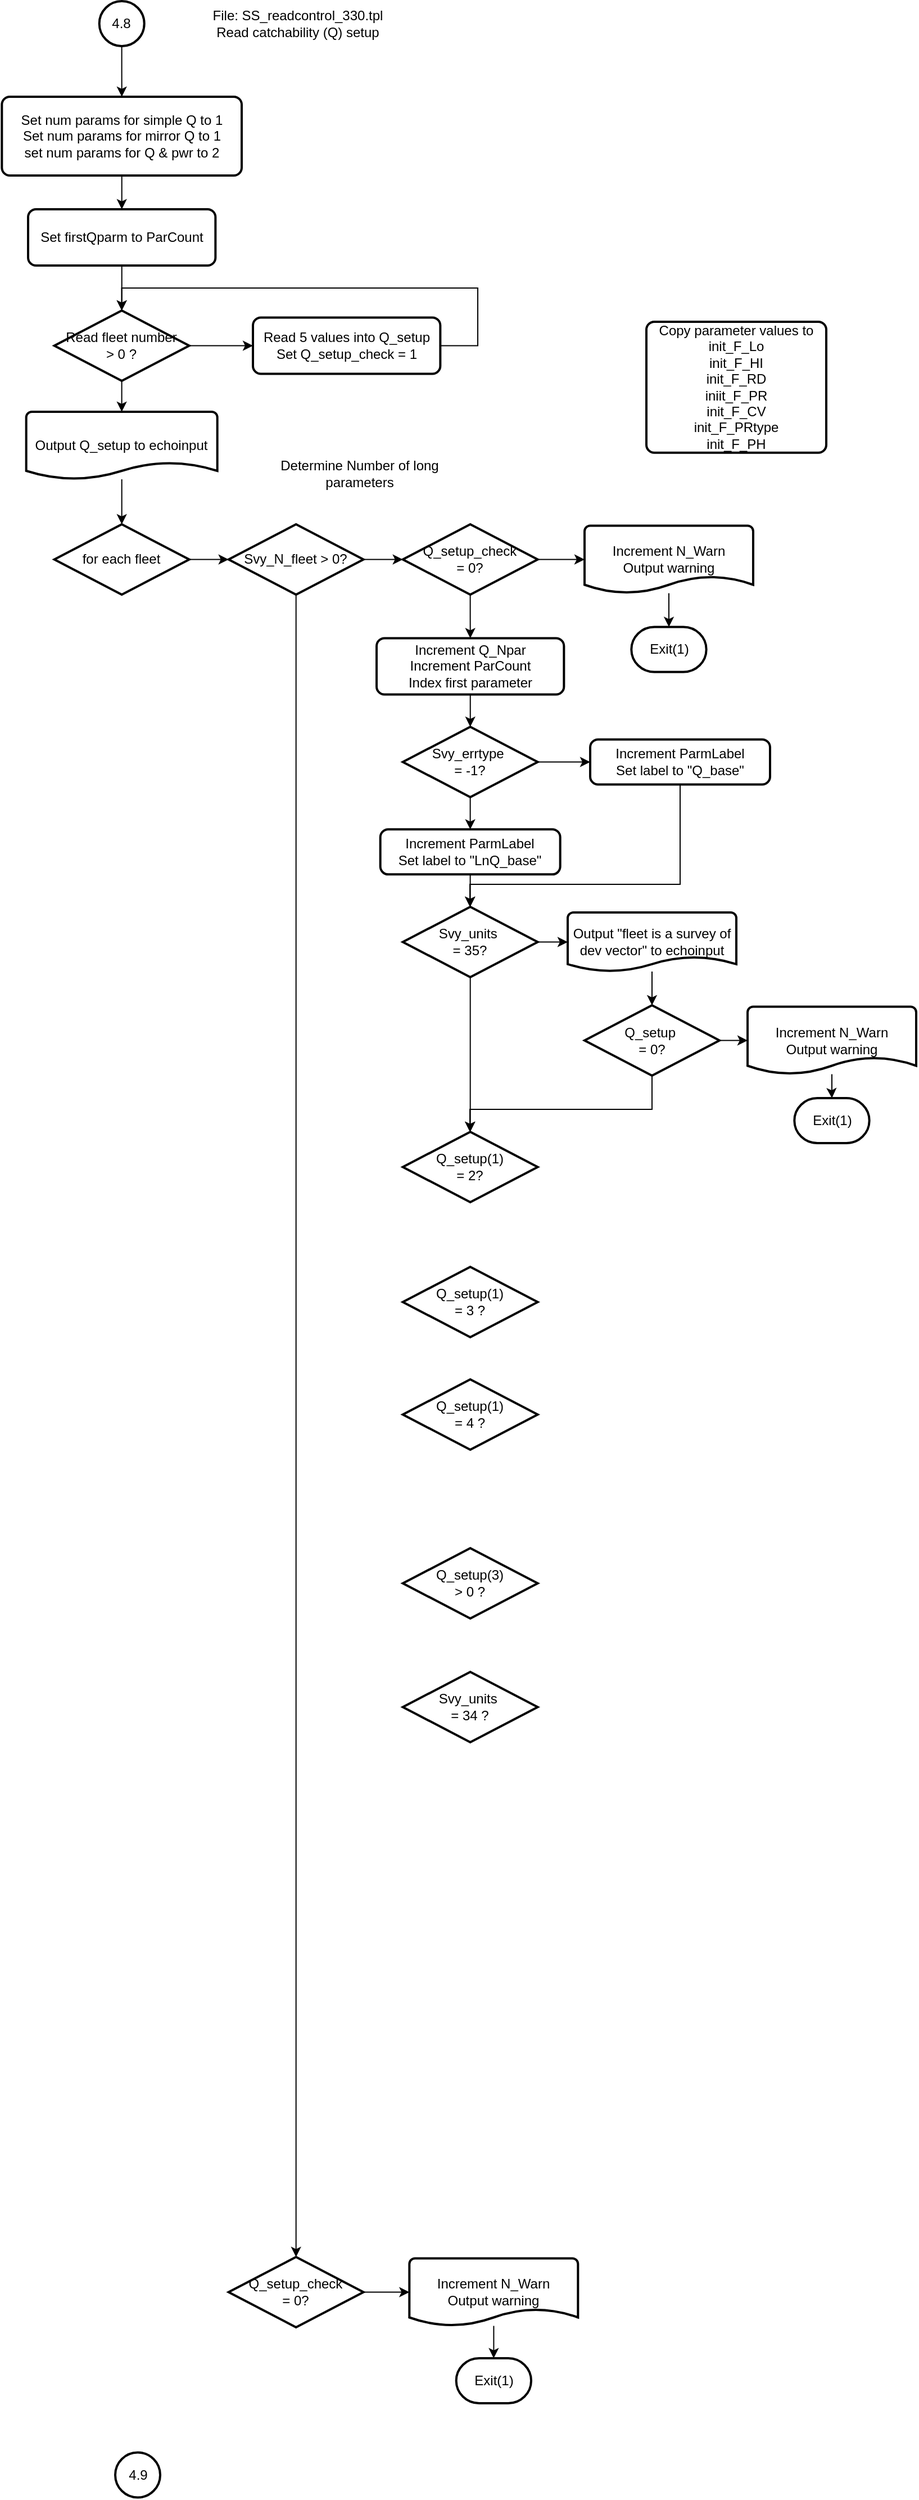 <mxfile version="13.9.9" type="device"><diagram id="C5RBs43oDa-KdzZeNtuy" name="Page-1"><mxGraphModel dx="1086" dy="1835" grid="1" gridSize="10" guides="1" tooltips="1" connect="1" arrows="1" fold="1" page="1" pageScale="1" pageWidth="827" pageHeight="1169" math="0" shadow="0"><root><mxCell id="WIyWlLk6GJQsqaUBKTNV-0"/><mxCell id="WIyWlLk6GJQsqaUBKTNV-1" parent="WIyWlLk6GJQsqaUBKTNV-0"/><mxCell id="ME4IVTmf7L-iavsytxhI-0" style="edgeStyle=orthogonalEdgeStyle;rounded=0;orthogonalLoop=1;jettySize=auto;html=1;" parent="WIyWlLk6GJQsqaUBKTNV-1" source="ME4IVTmf7L-iavsytxhI-1" target="fYiyOORcMg9XQKiKN6Tm-0" edge="1"><mxGeometry relative="1" as="geometry"><mxPoint x="90" y="-990" as="targetPoint"/><mxPoint x="90" y="-1050" as="sourcePoint"/></mxGeometry></mxCell><mxCell id="ME4IVTmf7L-iavsytxhI-1" value="4.8" style="strokeWidth=2;html=1;shape=mxgraph.flowchart.start_2;whiteSpace=wrap;" parent="WIyWlLk6GJQsqaUBKTNV-1" vertex="1"><mxGeometry x="93.34" y="-1115" width="40" height="40" as="geometry"/></mxCell><mxCell id="ME4IVTmf7L-iavsytxhI-2" value="File: SS_readcontrol_330.tpl&lt;br&gt;Read catchability (Q) setup" style="text;html=1;strokeColor=none;fillColor=none;align=center;verticalAlign=middle;whiteSpace=wrap;rounded=0;" parent="WIyWlLk6GJQsqaUBKTNV-1" vertex="1"><mxGeometry x="160" y="-1110" width="220" height="30" as="geometry"/></mxCell><mxCell id="ME4IVTmf7L-iavsytxhI-9" value="" style="edgeStyle=orthogonalEdgeStyle;rounded=0;orthogonalLoop=1;jettySize=auto;html=1;" parent="WIyWlLk6GJQsqaUBKTNV-1" source="fYiyOORcMg9XQKiKN6Tm-1" target="fYiyOORcMg9XQKiKN6Tm-4" edge="1"><mxGeometry relative="1" as="geometry"><mxPoint x="90" y="-740" as="targetPoint"/><mxPoint x="90" y="-927.5" as="sourcePoint"/></mxGeometry></mxCell><mxCell id="ME4IVTmf7L-iavsytxhI-19" value="Exit(1)" style="strokeWidth=2;html=1;shape=mxgraph.flowchart.terminator;whiteSpace=wrap;" parent="WIyWlLk6GJQsqaUBKTNV-1" vertex="1"><mxGeometry x="410.83" y="980" width="66.67" height="40" as="geometry"/></mxCell><mxCell id="fYiyOORcMg9XQKiKN6Tm-10" value="" style="edgeStyle=orthogonalEdgeStyle;rounded=0;orthogonalLoop=1;jettySize=auto;html=1;" parent="WIyWlLk6GJQsqaUBKTNV-1" source="ME4IVTmf7L-iavsytxhI-32" target="ME4IVTmf7L-iavsytxhI-44" edge="1"><mxGeometry relative="1" as="geometry"/></mxCell><mxCell id="ME4IVTmf7L-iavsytxhI-32" value="Output Q_setup to echoinput" style="strokeWidth=2;html=1;shape=mxgraph.flowchart.document2;whiteSpace=wrap;size=0.25;" parent="WIyWlLk6GJQsqaUBKTNV-1" vertex="1"><mxGeometry x="28.33" y="-750" width="170" height="60" as="geometry"/></mxCell><mxCell id="fYiyOORcMg9XQKiKN6Tm-11" value="" style="edgeStyle=orthogonalEdgeStyle;rounded=0;orthogonalLoop=1;jettySize=auto;html=1;" parent="WIyWlLk6GJQsqaUBKTNV-1" source="ME4IVTmf7L-iavsytxhI-44" target="ME4IVTmf7L-iavsytxhI-46" edge="1"><mxGeometry relative="1" as="geometry"/></mxCell><mxCell id="ME4IVTmf7L-iavsytxhI-44" value="for each fleet" style="strokeWidth=2;html=1;shape=mxgraph.flowchart.decision;whiteSpace=wrap;" parent="WIyWlLk6GJQsqaUBKTNV-1" vertex="1"><mxGeometry x="53.33" y="-650" width="120" height="62.5" as="geometry"/></mxCell><mxCell id="fYiyOORcMg9XQKiKN6Tm-12" value="" style="edgeStyle=orthogonalEdgeStyle;rounded=0;orthogonalLoop=1;jettySize=auto;html=1;" parent="WIyWlLk6GJQsqaUBKTNV-1" source="ME4IVTmf7L-iavsytxhI-46" target="ME4IVTmf7L-iavsytxhI-52" edge="1"><mxGeometry relative="1" as="geometry"/></mxCell><mxCell id="fYiyOORcMg9XQKiKN6Tm-23" value="" style="edgeStyle=orthogonalEdgeStyle;rounded=0;orthogonalLoop=1;jettySize=auto;html=1;" parent="WIyWlLk6GJQsqaUBKTNV-1" source="ME4IVTmf7L-iavsytxhI-46" target="fYiyOORcMg9XQKiKN6Tm-20" edge="1"><mxGeometry relative="1" as="geometry"/></mxCell><mxCell id="ME4IVTmf7L-iavsytxhI-46" value="Svy_N_fleet &amp;gt; 0?" style="strokeWidth=2;html=1;shape=mxgraph.flowchart.decision;whiteSpace=wrap;" parent="WIyWlLk6GJQsqaUBKTNV-1" vertex="1"><mxGeometry x="208.34" y="-650" width="120" height="62.5" as="geometry"/></mxCell><mxCell id="ME4IVTmf7L-iavsytxhI-55" value="" style="edgeStyle=orthogonalEdgeStyle;rounded=0;orthogonalLoop=1;jettySize=auto;html=1;" parent="WIyWlLk6GJQsqaUBKTNV-1" source="ME4IVTmf7L-iavsytxhI-52" target="ME4IVTmf7L-iavsytxhI-53" edge="1"><mxGeometry relative="1" as="geometry"/></mxCell><mxCell id="ME4IVTmf7L-iavsytxhI-52" value="Q_setup_check &lt;br&gt;= 0?" style="strokeWidth=2;html=1;shape=mxgraph.flowchart.decision;whiteSpace=wrap;" parent="WIyWlLk6GJQsqaUBKTNV-1" vertex="1"><mxGeometry x="208.34" y="890" width="120" height="62.5" as="geometry"/></mxCell><mxCell id="ME4IVTmf7L-iavsytxhI-54" value="" style="edgeStyle=orthogonalEdgeStyle;rounded=0;orthogonalLoop=1;jettySize=auto;html=1;" parent="WIyWlLk6GJQsqaUBKTNV-1" source="ME4IVTmf7L-iavsytxhI-53" target="ME4IVTmf7L-iavsytxhI-19" edge="1"><mxGeometry relative="1" as="geometry"/></mxCell><mxCell id="ME4IVTmf7L-iavsytxhI-53" value="Increment N_Warn&lt;br&gt;Output warning" style="strokeWidth=2;html=1;shape=mxgraph.flowchart.document2;whiteSpace=wrap;size=0.25;" parent="WIyWlLk6GJQsqaUBKTNV-1" vertex="1"><mxGeometry x="369.16" y="891.25" width="150" height="60" as="geometry"/></mxCell><mxCell id="ME4IVTmf7L-iavsytxhI-59" value="4.9" style="strokeWidth=2;html=1;shape=mxgraph.flowchart.start_2;whiteSpace=wrap;" parent="WIyWlLk6GJQsqaUBKTNV-1" vertex="1"><mxGeometry x="107.5" y="1063.75" width="40" height="40" as="geometry"/></mxCell><mxCell id="fYiyOORcMg9XQKiKN6Tm-3" value="" style="edgeStyle=orthogonalEdgeStyle;rounded=0;orthogonalLoop=1;jettySize=auto;html=1;" parent="WIyWlLk6GJQsqaUBKTNV-1" source="fYiyOORcMg9XQKiKN6Tm-0" target="fYiyOORcMg9XQKiKN6Tm-1" edge="1"><mxGeometry relative="1" as="geometry"/></mxCell><mxCell id="fYiyOORcMg9XQKiKN6Tm-0" value="Set num params for simple Q to 1&lt;br&gt;Set num params for mirror Q to 1&lt;br&gt;set num params for Q &amp;amp; pwr to 2" style="rounded=1;whiteSpace=wrap;html=1;absoluteArcSize=1;arcSize=14;strokeWidth=2;" parent="WIyWlLk6GJQsqaUBKTNV-1" vertex="1"><mxGeometry x="6.67" y="-1030" width="213.33" height="70" as="geometry"/></mxCell><mxCell id="fYiyOORcMg9XQKiKN6Tm-1" value="Set firstQparm to ParCount" style="rounded=1;whiteSpace=wrap;html=1;absoluteArcSize=1;arcSize=14;strokeWidth=2;" parent="WIyWlLk6GJQsqaUBKTNV-1" vertex="1"><mxGeometry x="30.0" y="-930" width="166.67" height="50" as="geometry"/></mxCell><mxCell id="fYiyOORcMg9XQKiKN6Tm-5" style="edgeStyle=orthogonalEdgeStyle;rounded=0;orthogonalLoop=1;jettySize=auto;html=1;" parent="WIyWlLk6GJQsqaUBKTNV-1" source="fYiyOORcMg9XQKiKN6Tm-4" target="ME4IVTmf7L-iavsytxhI-32" edge="1"><mxGeometry relative="1" as="geometry"><mxPoint x="113.33" y="-750" as="targetPoint"/></mxGeometry></mxCell><mxCell id="fYiyOORcMg9XQKiKN6Tm-6" style="edgeStyle=orthogonalEdgeStyle;rounded=0;orthogonalLoop=1;jettySize=auto;html=1;" parent="WIyWlLk6GJQsqaUBKTNV-1" source="fYiyOORcMg9XQKiKN6Tm-4" edge="1"><mxGeometry relative="1" as="geometry"><mxPoint x="230" y="-808.75" as="targetPoint"/></mxGeometry></mxCell><mxCell id="fYiyOORcMg9XQKiKN6Tm-4" value="Read fleet number &lt;br&gt;&amp;gt; 0 ?" style="strokeWidth=2;html=1;shape=mxgraph.flowchart.decision;whiteSpace=wrap;" parent="WIyWlLk6GJQsqaUBKTNV-1" vertex="1"><mxGeometry x="53.33" y="-840" width="120" height="62.5" as="geometry"/></mxCell><mxCell id="fYiyOORcMg9XQKiKN6Tm-8" style="edgeStyle=orthogonalEdgeStyle;rounded=0;orthogonalLoop=1;jettySize=auto;html=1;entryX=0.5;entryY=0;entryDx=0;entryDy=0;entryPerimeter=0;" parent="WIyWlLk6GJQsqaUBKTNV-1" source="fYiyOORcMg9XQKiKN6Tm-7" target="fYiyOORcMg9XQKiKN6Tm-4" edge="1"><mxGeometry relative="1" as="geometry"><Array as="points"><mxPoint x="430" y="-809"/><mxPoint x="430" y="-860"/><mxPoint x="113" y="-860"/></Array></mxGeometry></mxCell><mxCell id="fYiyOORcMg9XQKiKN6Tm-7" value="Read 5 values into Q_setup&lt;br&gt;Set Q_setup_check = 1" style="rounded=1;whiteSpace=wrap;html=1;absoluteArcSize=1;arcSize=14;strokeWidth=2;" parent="WIyWlLk6GJQsqaUBKTNV-1" vertex="1"><mxGeometry x="230" y="-833.75" width="166.67" height="50" as="geometry"/></mxCell><mxCell id="fYiyOORcMg9XQKiKN6Tm-9" value="Copy parameter values to init_F_Lo&lt;br&gt;init_F_HI&lt;br&gt;init_F_RD&lt;br&gt;iniit_F_PR&lt;br&gt;init_F_CV&lt;br&gt;init_F_PRtype&lt;br&gt;init_F_PH" style="rounded=1;whiteSpace=wrap;html=1;absoluteArcSize=1;arcSize=14;strokeWidth=2;" parent="WIyWlLk6GJQsqaUBKTNV-1" vertex="1"><mxGeometry x="580" y="-830" width="160" height="116.4" as="geometry"/></mxCell><mxCell id="fYiyOORcMg9XQKiKN6Tm-15" value="Determine Number of long parameters" style="text;html=1;strokeColor=none;fillColor=none;align=center;verticalAlign=middle;whiteSpace=wrap;rounded=0;" parent="WIyWlLk6GJQsqaUBKTNV-1" vertex="1"><mxGeometry x="250" y="-710" width="150" height="30" as="geometry"/></mxCell><mxCell id="fYiyOORcMg9XQKiKN6Tm-16" value="Exit(1)" style="strokeWidth=2;html=1;shape=mxgraph.flowchart.terminator;whiteSpace=wrap;" parent="WIyWlLk6GJQsqaUBKTNV-1" vertex="1"><mxGeometry x="566.65" y="-558.75" width="66.67" height="40" as="geometry"/></mxCell><mxCell id="52bfQT37cNt7EwZfPjC3-3" value="" style="edgeStyle=orthogonalEdgeStyle;rounded=0;orthogonalLoop=1;jettySize=auto;html=1;" edge="1" parent="WIyWlLk6GJQsqaUBKTNV-1" source="fYiyOORcMg9XQKiKN6Tm-17" target="52bfQT37cNt7EwZfPjC3-0"><mxGeometry relative="1" as="geometry"/></mxCell><mxCell id="fYiyOORcMg9XQKiKN6Tm-17" value="Increment Q_Npar&lt;br&gt;Increment ParCount&lt;br&gt;Index first parameter" style="rounded=1;whiteSpace=wrap;html=1;absoluteArcSize=1;arcSize=14;strokeWidth=2;" parent="WIyWlLk6GJQsqaUBKTNV-1" vertex="1"><mxGeometry x="340" y="-548.75" width="166.67" height="50" as="geometry"/></mxCell><mxCell id="fYiyOORcMg9XQKiKN6Tm-18" value="" style="edgeStyle=orthogonalEdgeStyle;rounded=0;orthogonalLoop=1;jettySize=auto;html=1;" parent="WIyWlLk6GJQsqaUBKTNV-1" source="fYiyOORcMg9XQKiKN6Tm-20" target="fYiyOORcMg9XQKiKN6Tm-22" edge="1"><mxGeometry relative="1" as="geometry"/></mxCell><mxCell id="fYiyOORcMg9XQKiKN6Tm-19" value="" style="edgeStyle=orthogonalEdgeStyle;rounded=0;orthogonalLoop=1;jettySize=auto;html=1;" parent="WIyWlLk6GJQsqaUBKTNV-1" source="fYiyOORcMg9XQKiKN6Tm-20" target="fYiyOORcMg9XQKiKN6Tm-17" edge="1"><mxGeometry relative="1" as="geometry"/></mxCell><mxCell id="fYiyOORcMg9XQKiKN6Tm-20" value="Q_setup_check &lt;br&gt;= 0?" style="strokeWidth=2;html=1;shape=mxgraph.flowchart.decision;whiteSpace=wrap;" parent="WIyWlLk6GJQsqaUBKTNV-1" vertex="1"><mxGeometry x="363.33" y="-650" width="120" height="62.5" as="geometry"/></mxCell><mxCell id="fYiyOORcMg9XQKiKN6Tm-21" value="" style="edgeStyle=orthogonalEdgeStyle;rounded=0;orthogonalLoop=1;jettySize=auto;html=1;" parent="WIyWlLk6GJQsqaUBKTNV-1" source="fYiyOORcMg9XQKiKN6Tm-22" target="fYiyOORcMg9XQKiKN6Tm-16" edge="1"><mxGeometry relative="1" as="geometry"/></mxCell><mxCell id="fYiyOORcMg9XQKiKN6Tm-22" value="Increment N_Warn&lt;br&gt;Output warning" style="strokeWidth=2;html=1;shape=mxgraph.flowchart.document2;whiteSpace=wrap;size=0.25;" parent="WIyWlLk6GJQsqaUBKTNV-1" vertex="1"><mxGeometry x="524.99" y="-648.75" width="150" height="60" as="geometry"/></mxCell><mxCell id="52bfQT37cNt7EwZfPjC3-2" value="" style="edgeStyle=orthogonalEdgeStyle;rounded=0;orthogonalLoop=1;jettySize=auto;html=1;" edge="1" parent="WIyWlLk6GJQsqaUBKTNV-1" source="52bfQT37cNt7EwZfPjC3-0" target="52bfQT37cNt7EwZfPjC3-1"><mxGeometry relative="1" as="geometry"/></mxCell><mxCell id="52bfQT37cNt7EwZfPjC3-5" value="" style="edgeStyle=orthogonalEdgeStyle;rounded=0;orthogonalLoop=1;jettySize=auto;html=1;" edge="1" parent="WIyWlLk6GJQsqaUBKTNV-1" source="52bfQT37cNt7EwZfPjC3-0" target="52bfQT37cNt7EwZfPjC3-4"><mxGeometry relative="1" as="geometry"/></mxCell><mxCell id="52bfQT37cNt7EwZfPjC3-0" value="Svy_errtype&amp;nbsp;&lt;br&gt;= -1?" style="strokeWidth=2;html=1;shape=mxgraph.flowchart.decision;whiteSpace=wrap;" vertex="1" parent="WIyWlLk6GJQsqaUBKTNV-1"><mxGeometry x="363.33" y="-470" width="120" height="62.5" as="geometry"/></mxCell><mxCell id="52bfQT37cNt7EwZfPjC3-20" style="edgeStyle=orthogonalEdgeStyle;rounded=0;orthogonalLoop=1;jettySize=auto;html=1;" edge="1" parent="WIyWlLk6GJQsqaUBKTNV-1" source="52bfQT37cNt7EwZfPjC3-1" target="52bfQT37cNt7EwZfPjC3-9"><mxGeometry relative="1" as="geometry"><Array as="points"><mxPoint x="610" y="-330"/><mxPoint x="423" y="-330"/></Array></mxGeometry></mxCell><mxCell id="52bfQT37cNt7EwZfPjC3-1" value="Increment ParmLabel &lt;br&gt;Set label to &quot;Q_base&quot;" style="rounded=1;whiteSpace=wrap;html=1;absoluteArcSize=1;arcSize=14;strokeWidth=2;" vertex="1" parent="WIyWlLk6GJQsqaUBKTNV-1"><mxGeometry x="530" y="-458.75" width="160" height="40" as="geometry"/></mxCell><mxCell id="52bfQT37cNt7EwZfPjC3-19" value="" style="edgeStyle=orthogonalEdgeStyle;rounded=0;orthogonalLoop=1;jettySize=auto;html=1;" edge="1" parent="WIyWlLk6GJQsqaUBKTNV-1" source="52bfQT37cNt7EwZfPjC3-4" target="52bfQT37cNt7EwZfPjC3-9"><mxGeometry relative="1" as="geometry"/></mxCell><mxCell id="52bfQT37cNt7EwZfPjC3-4" value="Increment ParmLabel&lt;br&gt;Set label to &quot;LnQ_base&quot;" style="rounded=1;whiteSpace=wrap;html=1;absoluteArcSize=1;arcSize=14;strokeWidth=2;" vertex="1" parent="WIyWlLk6GJQsqaUBKTNV-1"><mxGeometry x="343.33" y="-378.82" width="160" height="40" as="geometry"/></mxCell><mxCell id="52bfQT37cNt7EwZfPjC3-7" value="" style="edgeStyle=orthogonalEdgeStyle;rounded=0;orthogonalLoop=1;jettySize=auto;html=1;" edge="1" source="52bfQT37cNt7EwZfPjC3-9" target="52bfQT37cNt7EwZfPjC3-11" parent="WIyWlLk6GJQsqaUBKTNV-1"><mxGeometry relative="1" as="geometry"/></mxCell><mxCell id="52bfQT37cNt7EwZfPjC3-8" value="" style="edgeStyle=orthogonalEdgeStyle;rounded=0;orthogonalLoop=1;jettySize=auto;html=1;" edge="1" source="52bfQT37cNt7EwZfPjC3-9" parent="WIyWlLk6GJQsqaUBKTNV-1" target="52bfQT37cNt7EwZfPjC3-21"><mxGeometry relative="1" as="geometry"><mxPoint x="423.4" y="-197.57" as="targetPoint"/></mxGeometry></mxCell><mxCell id="52bfQT37cNt7EwZfPjC3-9" value="Svy_units&amp;nbsp;&lt;br&gt;= 35?" style="strokeWidth=2;html=1;shape=mxgraph.flowchart.decision;whiteSpace=wrap;" vertex="1" parent="WIyWlLk6GJQsqaUBKTNV-1"><mxGeometry x="363.33" y="-310" width="120" height="62.5" as="geometry"/></mxCell><mxCell id="52bfQT37cNt7EwZfPjC3-10" value="" style="edgeStyle=orthogonalEdgeStyle;rounded=0;orthogonalLoop=1;jettySize=auto;html=1;" edge="1" source="52bfQT37cNt7EwZfPjC3-11" target="52bfQT37cNt7EwZfPjC3-16" parent="WIyWlLk6GJQsqaUBKTNV-1"><mxGeometry relative="1" as="geometry"><mxPoint x="600.1" y="-207.57" as="targetPoint"/></mxGeometry></mxCell><mxCell id="52bfQT37cNt7EwZfPjC3-11" value="Output &quot;fleet is a survey of dev vector&quot; to echoinput" style="strokeWidth=2;html=1;shape=mxgraph.flowchart.document2;whiteSpace=wrap;size=0.25;" vertex="1" parent="WIyWlLk6GJQsqaUBKTNV-1"><mxGeometry x="510" y="-305" width="150" height="52.5" as="geometry"/></mxCell><mxCell id="52bfQT37cNt7EwZfPjC3-13" value="Exit(1)" style="strokeWidth=2;html=1;shape=mxgraph.flowchart.terminator;whiteSpace=wrap;" vertex="1" parent="WIyWlLk6GJQsqaUBKTNV-1"><mxGeometry x="711.66" y="-140" width="66.67" height="40" as="geometry"/></mxCell><mxCell id="52bfQT37cNt7EwZfPjC3-14" value="" style="edgeStyle=orthogonalEdgeStyle;rounded=0;orthogonalLoop=1;jettySize=auto;html=1;" edge="1" source="52bfQT37cNt7EwZfPjC3-16" target="52bfQT37cNt7EwZfPjC3-18" parent="WIyWlLk6GJQsqaUBKTNV-1"><mxGeometry relative="1" as="geometry"/></mxCell><mxCell id="52bfQT37cNt7EwZfPjC3-15" value="" style="edgeStyle=orthogonalEdgeStyle;rounded=0;orthogonalLoop=1;jettySize=auto;html=1;" edge="1" source="52bfQT37cNt7EwZfPjC3-16" parent="WIyWlLk6GJQsqaUBKTNV-1" target="52bfQT37cNt7EwZfPjC3-21"><mxGeometry relative="1" as="geometry"><mxPoint x="600.07" y="-94.37" as="targetPoint"/><Array as="points"><mxPoint x="585" y="-130"/><mxPoint x="423" y="-130"/></Array></mxGeometry></mxCell><mxCell id="52bfQT37cNt7EwZfPjC3-16" value="Q_setup&amp;nbsp;&lt;br&gt;= 0?" style="strokeWidth=2;html=1;shape=mxgraph.flowchart.decision;whiteSpace=wrap;" vertex="1" parent="WIyWlLk6GJQsqaUBKTNV-1"><mxGeometry x="525" y="-222.5" width="120" height="62.5" as="geometry"/></mxCell><mxCell id="52bfQT37cNt7EwZfPjC3-17" value="" style="edgeStyle=orthogonalEdgeStyle;rounded=0;orthogonalLoop=1;jettySize=auto;html=1;" edge="1" source="52bfQT37cNt7EwZfPjC3-18" target="52bfQT37cNt7EwZfPjC3-13" parent="WIyWlLk6GJQsqaUBKTNV-1"><mxGeometry relative="1" as="geometry"/></mxCell><mxCell id="52bfQT37cNt7EwZfPjC3-18" value="Increment N_Warn&lt;br&gt;Output warning" style="strokeWidth=2;html=1;shape=mxgraph.flowchart.document2;whiteSpace=wrap;size=0.25;" vertex="1" parent="WIyWlLk6GJQsqaUBKTNV-1"><mxGeometry x="670" y="-221.25" width="150" height="60" as="geometry"/></mxCell><mxCell id="52bfQT37cNt7EwZfPjC3-21" value="Q_setup(1)&lt;br&gt;= 2?" style="strokeWidth=2;html=1;shape=mxgraph.flowchart.decision;whiteSpace=wrap;" vertex="1" parent="WIyWlLk6GJQsqaUBKTNV-1"><mxGeometry x="363.34" y="-110" width="120" height="62.5" as="geometry"/></mxCell><mxCell id="52bfQT37cNt7EwZfPjC3-22" value="Q_setup(1)&lt;br&gt;= 3 ?" style="strokeWidth=2;html=1;shape=mxgraph.flowchart.decision;whiteSpace=wrap;" vertex="1" parent="WIyWlLk6GJQsqaUBKTNV-1"><mxGeometry x="363.33" y="10" width="120" height="62.5" as="geometry"/></mxCell><mxCell id="52bfQT37cNt7EwZfPjC3-23" value="Q_setup(1)&lt;br&gt;= 4 ?" style="strokeWidth=2;html=1;shape=mxgraph.flowchart.decision;whiteSpace=wrap;" vertex="1" parent="WIyWlLk6GJQsqaUBKTNV-1"><mxGeometry x="363.33" y="110" width="120" height="62.5" as="geometry"/></mxCell><mxCell id="52bfQT37cNt7EwZfPjC3-24" value="Q_setup(3)&lt;br&gt;&amp;gt; 0 ?" style="strokeWidth=2;html=1;shape=mxgraph.flowchart.decision;whiteSpace=wrap;" vertex="1" parent="WIyWlLk6GJQsqaUBKTNV-1"><mxGeometry x="363.34" y="260" width="120" height="62.5" as="geometry"/></mxCell><mxCell id="52bfQT37cNt7EwZfPjC3-25" value="Svy_units&amp;nbsp;&lt;br&gt;= 34 ?" style="strokeWidth=2;html=1;shape=mxgraph.flowchart.decision;whiteSpace=wrap;" vertex="1" parent="WIyWlLk6GJQsqaUBKTNV-1"><mxGeometry x="363.33" y="370" width="120" height="62.5" as="geometry"/></mxCell></root></mxGraphModel></diagram></mxfile>